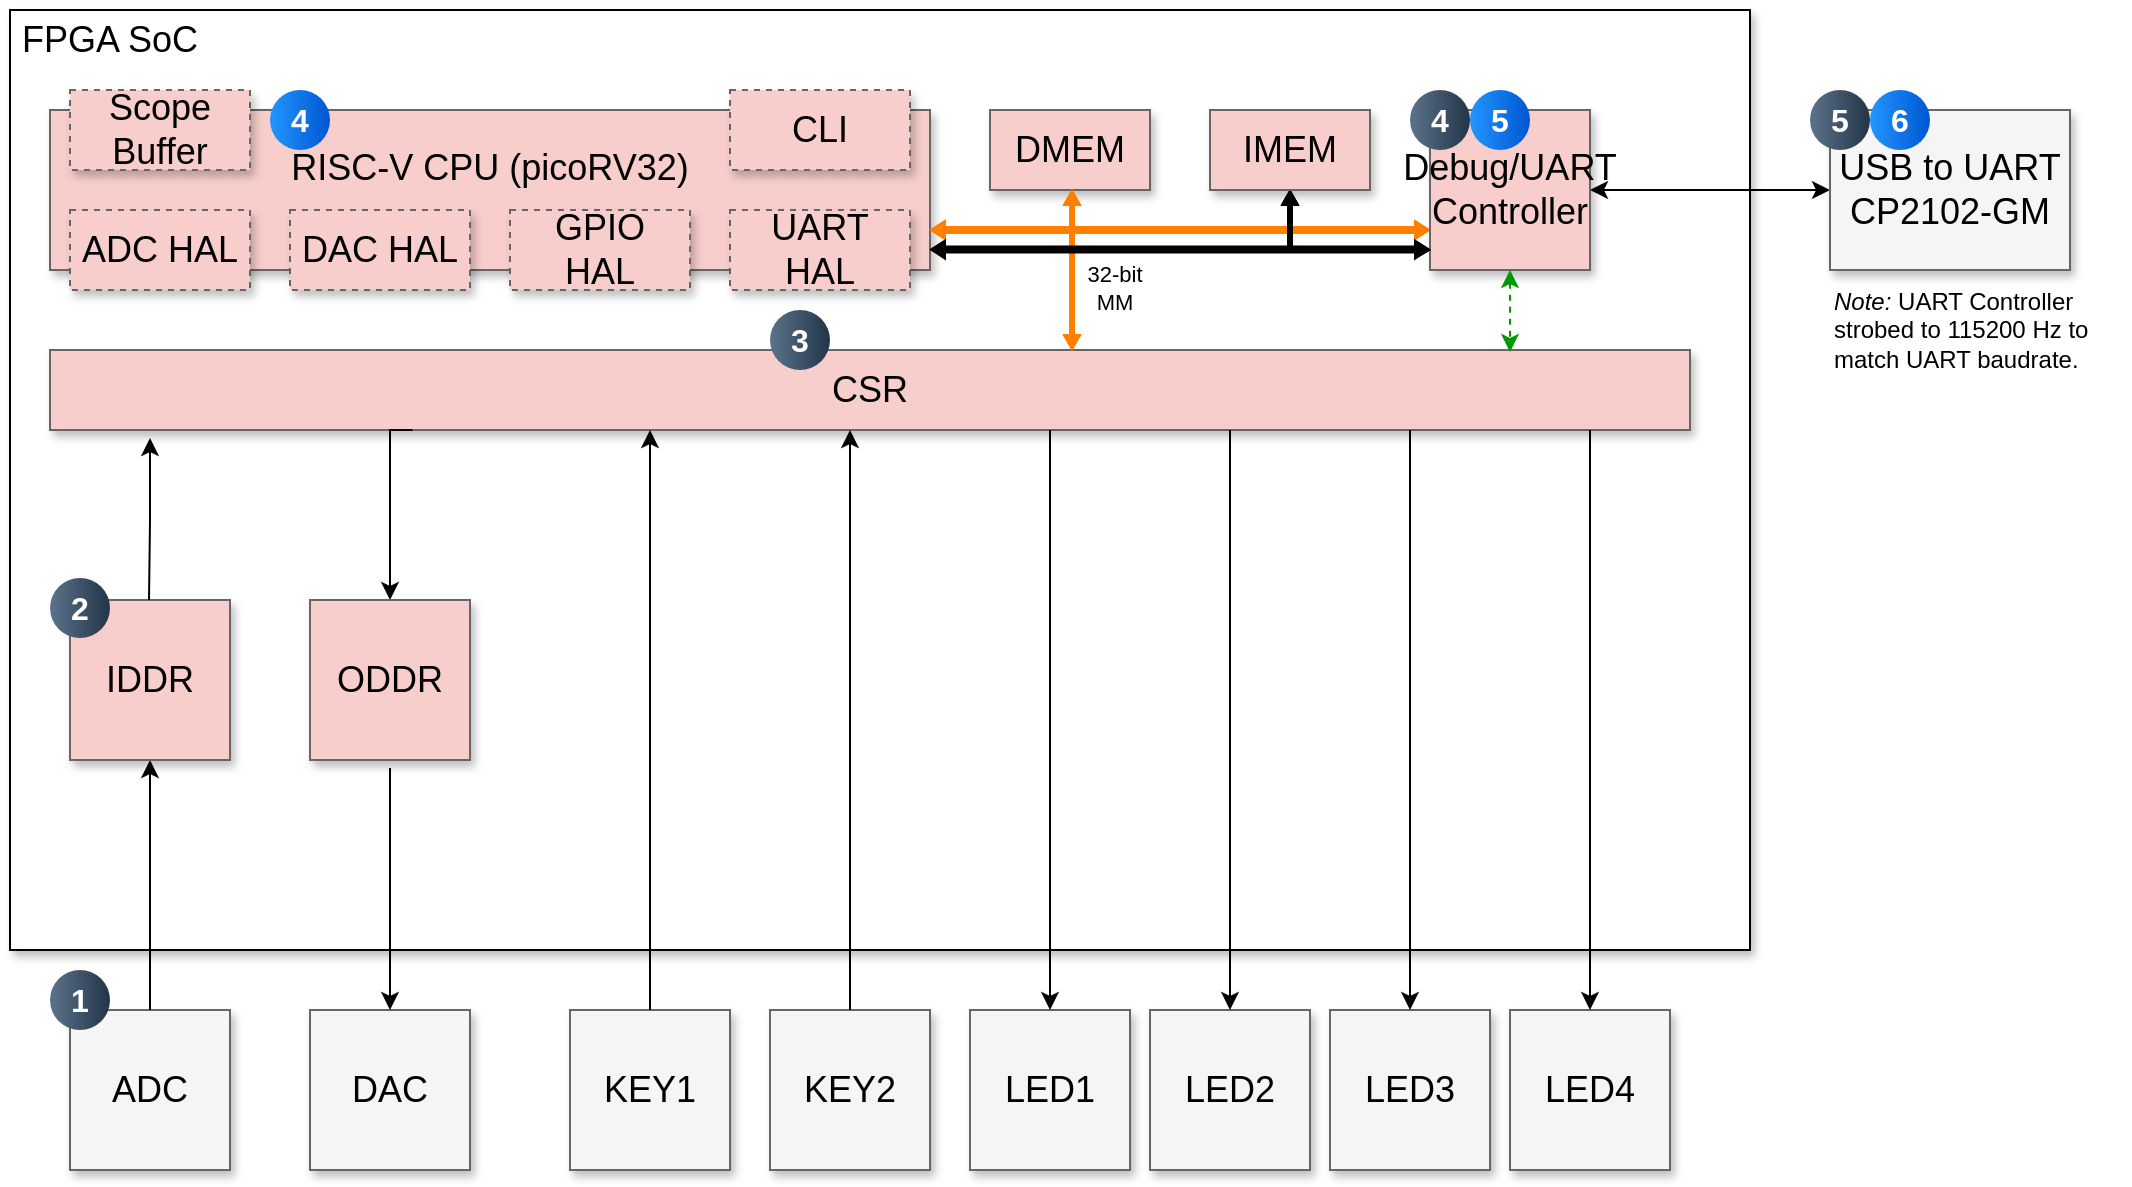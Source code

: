 <mxfile version="28.2.3">
  <diagram name="Architecture-HW-SoC" id="n7ktqfGt_y8apaov9upE">
    <mxGraphModel dx="1213" dy="730" grid="0" gridSize="10" guides="1" tooltips="1" connect="1" arrows="1" fold="1" page="1" pageScale="1.5" pageWidth="1169" pageHeight="826" background="none" math="0" shadow="0">
      <root>
        <mxCell id="8B_I5XsuLjigFJ2rEpg4-0" style=";html=1;" />
        <mxCell id="8B_I5XsuLjigFJ2rEpg4-1" style=";html=1;" parent="8B_I5XsuLjigFJ2rEpg4-0" />
        <mxCell id="8B_I5XsuLjigFJ2rEpg4-2" value="" style="rounded=0;whiteSpace=wrap;html=1;fillColor=default;shadow=1;" parent="8B_I5XsuLjigFJ2rEpg4-1" vertex="1">
          <mxGeometry x="50" y="30" width="870" height="470" as="geometry" />
        </mxCell>
        <mxCell id="8B_I5XsuLjigFJ2rEpg4-49" value="DMEM" style="whiteSpace=wrap;html=1;shadow=1;fontSize=18;fillColor=#F8CECC;strokeColor=#666666;" parent="8B_I5XsuLjigFJ2rEpg4-1" vertex="1">
          <mxGeometry x="540" y="80" width="80" height="40" as="geometry" />
        </mxCell>
        <mxCell id="8B_I5XsuLjigFJ2rEpg4-50" value="&lt;div&gt;&lt;br&gt;&lt;/div&gt;&lt;div&gt;RISC-V CPU (picoRV32)&lt;br&gt;&lt;br&gt;&lt;br&gt;&lt;/div&gt;" style="whiteSpace=wrap;html=1;shadow=1;fontSize=18;fillColor=#F8CECC;strokeColor=#666666;" parent="8B_I5XsuLjigFJ2rEpg4-1" vertex="1">
          <mxGeometry x="70" y="80" width="440" height="80" as="geometry" />
        </mxCell>
        <mxCell id="8B_I5XsuLjigFJ2rEpg4-72" value="CSR" style="whiteSpace=wrap;html=1;shadow=1;fontSize=18;fillColor=#F8CECC;strokeColor=#666666;" parent="8B_I5XsuLjigFJ2rEpg4-1" vertex="1">
          <mxGeometry x="70" y="200" width="820" height="40" as="geometry" />
        </mxCell>
        <mxCell id="8B_I5XsuLjigFJ2rEpg4-74" value="CLI" style="whiteSpace=wrap;html=1;shadow=1;fontSize=18;fillColor=#F8CECC;strokeColor=#666666;dashed=1;" parent="8B_I5XsuLjigFJ2rEpg4-1" vertex="1">
          <mxGeometry x="410" y="70" width="90" height="40" as="geometry" />
        </mxCell>
        <mxCell id="8B_I5XsuLjigFJ2rEpg4-75" style="edgeStyle=orthogonalEdgeStyle;rounded=0;orthogonalLoop=1;jettySize=auto;html=1;exitX=1;exitY=0.5;exitDx=0;exitDy=0;entryX=0;entryY=0.5;entryDx=0;entryDy=0;startArrow=classic;startFill=1;" parent="8B_I5XsuLjigFJ2rEpg4-1" source="8B_I5XsuLjigFJ2rEpg4-77" target="8B_I5XsuLjigFJ2rEpg4-163" edge="1">
          <mxGeometry relative="1" as="geometry" />
        </mxCell>
        <mxCell id="8B_I5XsuLjigFJ2rEpg4-76" style="edgeStyle=orthogonalEdgeStyle;rounded=0;orthogonalLoop=1;jettySize=auto;html=1;exitX=0;exitY=0.75;exitDx=0;exitDy=0;startArrow=classic;startFill=1;shape=flexArrow;endSize=2;startSize=2;width=3;startWidth=5;endWidth=5;labelBackgroundColor=default;fillColor=#FF8000;strokeColor=#FF8000;" parent="8B_I5XsuLjigFJ2rEpg4-1" source="8B_I5XsuLjigFJ2rEpg4-77" edge="1">
          <mxGeometry relative="1" as="geometry">
            <mxPoint x="510" y="140" as="targetPoint" />
          </mxGeometry>
        </mxCell>
        <mxCell id="8B_I5XsuLjigFJ2rEpg4-77" value="&lt;div&gt;Debug/UART&lt;/div&gt;&lt;div&gt;Controller&lt;br&gt;&lt;/div&gt;" style="whiteSpace=wrap;html=1;shadow=1;fontSize=18;fillColor=#F8CECC;strokeColor=#666666;" parent="8B_I5XsuLjigFJ2rEpg4-1" vertex="1">
          <mxGeometry x="760" y="80" width="80" height="80" as="geometry" />
        </mxCell>
        <mxCell id="8B_I5XsuLjigFJ2rEpg4-158" style="edgeStyle=orthogonalEdgeStyle;rounded=0;orthogonalLoop=1;jettySize=auto;html=1;exitX=0.5;exitY=0;exitDx=0;exitDy=0;startArrow=classic;startFill=1;shape=flexArrow;endSize=2;startSize=2;startWidth=5;endWidth=5;width=2;fillColor=#FF8000;strokeColor=#FF8000;" parent="8B_I5XsuLjigFJ2rEpg4-1" edge="1">
          <mxGeometry relative="1" as="geometry">
            <Array as="points">
              <mxPoint x="581" y="180" />
              <mxPoint x="581" y="180" />
            </Array>
            <mxPoint x="581" y="200" as="sourcePoint" />
            <mxPoint x="581" y="120" as="targetPoint" />
          </mxGeometry>
        </mxCell>
        <mxCell id="8B_I5XsuLjigFJ2rEpg4-159" value="FPGA SoC" style="text;html=1;align=center;verticalAlign=middle;whiteSpace=wrap;rounded=0;fontSize=18;" parent="8B_I5XsuLjigFJ2rEpg4-1" vertex="1">
          <mxGeometry x="50" y="30" width="100" height="30" as="geometry" />
        </mxCell>
        <mxCell id="8B_I5XsuLjigFJ2rEpg4-162" style="edgeStyle=orthogonalEdgeStyle;rounded=0;orthogonalLoop=1;jettySize=auto;html=1;exitX=0.5;exitY=1;exitDx=0;exitDy=0;startArrow=classic;startFill=1;dashed=1;strokeColor=#009900;" parent="8B_I5XsuLjigFJ2rEpg4-1" source="8B_I5XsuLjigFJ2rEpg4-77" edge="1">
          <mxGeometry relative="1" as="geometry">
            <mxPoint x="800" y="201" as="targetPoint" />
            <Array as="points">
              <mxPoint x="800" y="201" />
            </Array>
          </mxGeometry>
        </mxCell>
        <mxCell id="8B_I5XsuLjigFJ2rEpg4-163" value="&lt;div&gt;USB to UART&lt;/div&gt;&lt;div&gt;CP2102-GM&lt;br&gt;&lt;/div&gt;" style="whiteSpace=wrap;html=1;shadow=1;fontSize=18;fillColor=#f5f5f5;strokeColor=#666666;" parent="8B_I5XsuLjigFJ2rEpg4-1" vertex="1">
          <mxGeometry x="960" y="80" width="120" height="80" as="geometry" />
        </mxCell>
        <mxCell id="8B_I5XsuLjigFJ2rEpg4-165" value="&lt;i&gt;Note:&lt;/i&gt; UART Controller strobed to 115200 Hz to match UART baudrate." style="text;html=1;align=left;verticalAlign=middle;whiteSpace=wrap;rounded=0;fontSize=12;" parent="8B_I5XsuLjigFJ2rEpg4-1" vertex="1">
          <mxGeometry x="960" y="170" width="150" height="40" as="geometry" />
        </mxCell>
        <mxCell id="8B_I5XsuLjigFJ2rEpg4-167" style="edgeStyle=orthogonalEdgeStyle;rounded=0;orthogonalLoop=1;jettySize=auto;html=1;exitX=0.5;exitY=1;exitDx=0;exitDy=0;startArrow=classic;startFill=1;shape=flexArrow;endSize=2;startSize=2;width=2;startWidth=5;endWidth=5;strokeColor=light-dark(#000000,#000000);fillColor=light-dark(#000000,#000000);" parent="8B_I5XsuLjigFJ2rEpg4-1" source="8B_I5XsuLjigFJ2rEpg4-168" edge="1">
          <mxGeometry relative="1" as="geometry">
            <mxPoint x="760" y="150" as="targetPoint" />
            <Array as="points">
              <mxPoint x="690" y="150" />
            </Array>
          </mxGeometry>
        </mxCell>
        <mxCell id="8B_I5XsuLjigFJ2rEpg4-168" value="IMEM" style="whiteSpace=wrap;html=1;shadow=1;fontSize=18;fillColor=#F8CECC;strokeColor=#666666;" parent="8B_I5XsuLjigFJ2rEpg4-1" vertex="1">
          <mxGeometry x="650" y="80" width="80" height="40" as="geometry" />
        </mxCell>
        <mxCell id="8B_I5XsuLjigFJ2rEpg4-207" value="UART&lt;br&gt;HAL" style="whiteSpace=wrap;html=1;shadow=1;fontSize=18;fillColor=#F8CECC;strokeColor=#666666;dashed=1;" parent="8B_I5XsuLjigFJ2rEpg4-1" vertex="1">
          <mxGeometry x="410" y="130" width="90" height="40" as="geometry" />
        </mxCell>
        <mxCell id="8B_I5XsuLjigFJ2rEpg4-212" style="edgeStyle=orthogonalEdgeStyle;rounded=0;orthogonalLoop=1;jettySize=auto;html=1;exitX=0;exitY=0.75;exitDx=0;exitDy=0;startArrow=classic;startFill=1;shape=flexArrow;width=3;startWidth=5;endWidth=5;endSize=2;startSize=2;fillColor=light-dark(#000000,#000000);strokeColor=light-dark(#000000,#000000);" parent="8B_I5XsuLjigFJ2rEpg4-1" edge="1">
          <mxGeometry relative="1" as="geometry">
            <mxPoint x="510" y="149.8" as="targetPoint" />
            <mxPoint x="760" y="149.8" as="sourcePoint" />
          </mxGeometry>
        </mxCell>
        <mxCell id="8B_I5XsuLjigFJ2rEpg4-213" value="&lt;div&gt;32-bit&lt;/div&gt;&lt;div&gt;MM&lt;/div&gt;" style="edgeLabel;html=1;align=center;verticalAlign=middle;resizable=0;points=[];" parent="8B_I5XsuLjigFJ2rEpg4-212" connectable="0" vertex="1">
          <mxGeometry x="-0.006" y="-1" relative="1" as="geometry">
            <mxPoint x="-34" y="20" as="offset" />
          </mxGeometry>
        </mxCell>
        <mxCell id="8B_I5XsuLjigFJ2rEpg4-218" value="GPIO&lt;br&gt;HAL" style="whiteSpace=wrap;html=1;shadow=1;fontSize=18;fillColor=#F8CECC;strokeColor=#666666;dashed=1;" parent="8B_I5XsuLjigFJ2rEpg4-1" vertex="1">
          <mxGeometry x="300" y="130" width="90" height="40" as="geometry" />
        </mxCell>
        <mxCell id="Va-QMXJKrusjJfH4F5k_-0" value="LED2" style="whiteSpace=wrap;html=1;shadow=1;fontSize=18;fillColor=#f5f5f5;strokeColor=#666666;" parent="8B_I5XsuLjigFJ2rEpg4-1" vertex="1">
          <mxGeometry x="620" y="530" width="80" height="80" as="geometry" />
        </mxCell>
        <mxCell id="Va-QMXJKrusjJfH4F5k_-1" value="LED1" style="whiteSpace=wrap;html=1;shadow=1;fontSize=18;fillColor=#f5f5f5;strokeColor=#666666;" parent="8B_I5XsuLjigFJ2rEpg4-1" vertex="1">
          <mxGeometry x="530" y="530" width="80" height="80" as="geometry" />
        </mxCell>
        <mxCell id="Va-QMXJKrusjJfH4F5k_-2" value="KEY2" style="whiteSpace=wrap;html=1;shadow=1;fontSize=18;fillColor=#f5f5f5;strokeColor=#666666;" parent="8B_I5XsuLjigFJ2rEpg4-1" vertex="1">
          <mxGeometry x="430" y="530" width="80" height="80" as="geometry" />
        </mxCell>
        <mxCell id="Va-QMXJKrusjJfH4F5k_-3" value="KEY1" style="whiteSpace=wrap;html=1;shadow=1;fontSize=18;fillColor=#f5f5f5;strokeColor=#666666;" parent="8B_I5XsuLjigFJ2rEpg4-1" vertex="1">
          <mxGeometry x="330" y="530" width="80" height="80" as="geometry" />
        </mxCell>
        <mxCell id="Va-QMXJKrusjJfH4F5k_-4" value="ADC" style="whiteSpace=wrap;html=1;shadow=1;fontSize=18;fillColor=#f5f5f5;strokeColor=#666666;" parent="8B_I5XsuLjigFJ2rEpg4-1" vertex="1">
          <mxGeometry x="80" y="530" width="80" height="80" as="geometry" />
        </mxCell>
        <mxCell id="Va-QMXJKrusjJfH4F5k_-5" value="DAC" style="whiteSpace=wrap;html=1;shadow=1;fontSize=18;fillColor=#f5f5f5;strokeColor=#666666;" parent="8B_I5XsuLjigFJ2rEpg4-1" vertex="1">
          <mxGeometry x="200" y="530" width="80" height="80" as="geometry" />
        </mxCell>
        <mxCell id="Va-QMXJKrusjJfH4F5k_-6" style="edgeStyle=orthogonalEdgeStyle;rounded=0;orthogonalLoop=1;jettySize=auto;html=1;exitX=0.5;exitY=0;exitDx=0;exitDy=0;" parent="8B_I5XsuLjigFJ2rEpg4-1" source="Va-QMXJKrusjJfH4F5k_-3" target="8B_I5XsuLjigFJ2rEpg4-72" edge="1">
          <mxGeometry relative="1" as="geometry">
            <mxPoint x="440" y="240" as="targetPoint" />
            <Array as="points">
              <mxPoint x="370" y="350" />
              <mxPoint x="370" y="350" />
            </Array>
          </mxGeometry>
        </mxCell>
        <mxCell id="Va-QMXJKrusjJfH4F5k_-7" style="edgeStyle=orthogonalEdgeStyle;rounded=0;orthogonalLoop=1;jettySize=auto;html=1;exitX=0.5;exitY=0;exitDx=0;exitDy=0;" parent="8B_I5XsuLjigFJ2rEpg4-1" source="Va-QMXJKrusjJfH4F5k_-2" edge="1">
          <mxGeometry relative="1" as="geometry">
            <mxPoint x="470" y="240" as="targetPoint" />
            <Array as="points">
              <mxPoint x="470" y="240" />
            </Array>
          </mxGeometry>
        </mxCell>
        <mxCell id="Va-QMXJKrusjJfH4F5k_-8" style="edgeStyle=orthogonalEdgeStyle;rounded=0;orthogonalLoop=1;jettySize=auto;html=1;exitX=0.5;exitY=0;exitDx=0;exitDy=0;startArrow=classic;startFill=1;endArrow=none;" parent="8B_I5XsuLjigFJ2rEpg4-1" source="Va-QMXJKrusjJfH4F5k_-1" edge="1">
          <mxGeometry relative="1" as="geometry">
            <mxPoint x="570" y="240" as="targetPoint" />
            <Array as="points">
              <mxPoint x="570" y="370" />
              <mxPoint x="570" y="370" />
            </Array>
          </mxGeometry>
        </mxCell>
        <mxCell id="Va-QMXJKrusjJfH4F5k_-9" style="edgeStyle=orthogonalEdgeStyle;rounded=0;orthogonalLoop=1;jettySize=auto;html=1;exitX=0.5;exitY=0;exitDx=0;exitDy=0;startArrow=classic;startFill=1;endArrow=none;" parent="8B_I5XsuLjigFJ2rEpg4-1" source="Va-QMXJKrusjJfH4F5k_-0" edge="1">
          <mxGeometry relative="1" as="geometry">
            <mxPoint x="660" y="240" as="targetPoint" />
            <Array as="points">
              <mxPoint x="660" y="240" />
              <mxPoint x="660" y="240" />
            </Array>
          </mxGeometry>
        </mxCell>
        <mxCell id="Va-QMXJKrusjJfH4F5k_-13" value="" style="edgeStyle=orthogonalEdgeStyle;rounded=0;orthogonalLoop=1;jettySize=auto;html=1;exitX=0.5;exitY=0;exitDx=0;exitDy=0;startArrow=classic;startFill=1;endArrow=none;entryX=0.221;entryY=1;entryDx=0;entryDy=0;entryPerimeter=0;" parent="8B_I5XsuLjigFJ2rEpg4-1" source="q50txP0Wd7KXBoVbhiD6-1" target="8B_I5XsuLjigFJ2rEpg4-72" edge="1">
          <mxGeometry relative="1" as="geometry">
            <mxPoint x="-360" y="440" as="sourcePoint" />
            <mxPoint x="240" y="250" as="targetPoint" />
            <Array as="points">
              <mxPoint x="240" y="240" />
            </Array>
          </mxGeometry>
        </mxCell>
        <mxCell id="_IqJBoOuiGFbdVvYCN14-6" value="Scope&lt;br&gt;Buffer" style="whiteSpace=wrap;html=1;shadow=1;fontSize=18;fillColor=#F8CECC;strokeColor=#666666;dashed=1;" parent="8B_I5XsuLjigFJ2rEpg4-1" vertex="1">
          <mxGeometry x="80" y="70" width="90" height="40" as="geometry" />
        </mxCell>
        <mxCell id="_IqJBoOuiGFbdVvYCN14-8" value="ADC HAL" style="whiteSpace=wrap;html=1;shadow=1;fontSize=18;fillColor=#F8CECC;strokeColor=#666666;dashed=1;" parent="8B_I5XsuLjigFJ2rEpg4-1" vertex="1">
          <mxGeometry x="80" y="130" width="90" height="40" as="geometry" />
        </mxCell>
        <mxCell id="_IqJBoOuiGFbdVvYCN14-9" value="DAC HAL" style="whiteSpace=wrap;html=1;shadow=1;fontSize=18;fillColor=#F8CECC;strokeColor=#666666;dashed=1;" parent="8B_I5XsuLjigFJ2rEpg4-1" vertex="1">
          <mxGeometry x="190" y="130" width="90" height="40" as="geometry" />
        </mxCell>
        <mxCell id="q50txP0Wd7KXBoVbhiD6-1" value="ODDR" style="whiteSpace=wrap;html=1;shadow=1;fontSize=18;fillColor=#F8CECC;strokeColor=#666666;" parent="8B_I5XsuLjigFJ2rEpg4-1" vertex="1">
          <mxGeometry x="200" y="325" width="80" height="80" as="geometry" />
        </mxCell>
        <mxCell id="q50txP0Wd7KXBoVbhiD6-2" value="" style="edgeStyle=orthogonalEdgeStyle;rounded=0;orthogonalLoop=1;jettySize=auto;html=1;exitX=0.5;exitY=0;exitDx=0;exitDy=0;entryX=0.5;entryY=1;entryDx=0;entryDy=0;" parent="8B_I5XsuLjigFJ2rEpg4-1" source="Va-QMXJKrusjJfH4F5k_-4" target="q50txP0Wd7KXBoVbhiD6-0" edge="1">
          <mxGeometry relative="1" as="geometry">
            <mxPoint x="120" y="470" as="sourcePoint" />
            <mxPoint x="120" y="239" as="targetPoint" />
            <Array as="points" />
          </mxGeometry>
        </mxCell>
        <mxCell id="q50txP0Wd7KXBoVbhiD6-0" value="IDDR" style="whiteSpace=wrap;html=1;shadow=1;fontSize=18;fillColor=#F8CECC;strokeColor=#666666;" parent="8B_I5XsuLjigFJ2rEpg4-1" vertex="1">
          <mxGeometry x="80" y="325" width="80" height="80" as="geometry" />
        </mxCell>
        <mxCell id="q50txP0Wd7KXBoVbhiD6-4" value="" style="edgeStyle=orthogonalEdgeStyle;rounded=0;orthogonalLoop=1;jettySize=auto;html=1;exitX=0.5;exitY=0;exitDx=0;exitDy=0;startArrow=classic;startFill=1;endArrow=none;" parent="8B_I5XsuLjigFJ2rEpg4-1" source="Va-QMXJKrusjJfH4F5k_-5" edge="1">
          <mxGeometry relative="1" as="geometry">
            <mxPoint x="240" y="440" as="sourcePoint" />
            <mxPoint x="240" y="409" as="targetPoint" />
            <Array as="points" />
          </mxGeometry>
        </mxCell>
        <mxCell id="q50txP0Wd7KXBoVbhiD6-6" value="LED3" style="whiteSpace=wrap;html=1;shadow=1;fontSize=18;fillColor=#f5f5f5;strokeColor=#666666;" parent="8B_I5XsuLjigFJ2rEpg4-1" vertex="1">
          <mxGeometry x="710" y="530" width="80" height="80" as="geometry" />
        </mxCell>
        <mxCell id="q50txP0Wd7KXBoVbhiD6-7" value="LED4" style="whiteSpace=wrap;html=1;shadow=1;fontSize=18;fillColor=#f5f5f5;strokeColor=#666666;" parent="8B_I5XsuLjigFJ2rEpg4-1" vertex="1">
          <mxGeometry x="800" y="530" width="80" height="80" as="geometry" />
        </mxCell>
        <mxCell id="q50txP0Wd7KXBoVbhiD6-10" style="edgeStyle=orthogonalEdgeStyle;rounded=0;orthogonalLoop=1;jettySize=auto;html=1;exitX=0.5;exitY=0;exitDx=0;exitDy=0;startArrow=classic;startFill=1;endArrow=none;" parent="8B_I5XsuLjigFJ2rEpg4-1" source="q50txP0Wd7KXBoVbhiD6-6" edge="1">
          <mxGeometry relative="1" as="geometry">
            <mxPoint x="750" y="240" as="targetPoint" />
            <Array as="points">
              <mxPoint x="750" y="240" />
            </Array>
            <mxPoint x="760" y="550" as="sourcePoint" />
          </mxGeometry>
        </mxCell>
        <mxCell id="q50txP0Wd7KXBoVbhiD6-11" style="edgeStyle=orthogonalEdgeStyle;rounded=0;orthogonalLoop=1;jettySize=auto;html=1;exitX=0.5;exitY=0;exitDx=0;exitDy=0;startArrow=classic;startFill=1;endArrow=none;" parent="8B_I5XsuLjigFJ2rEpg4-1" source="q50txP0Wd7KXBoVbhiD6-7" edge="1">
          <mxGeometry relative="1" as="geometry">
            <mxPoint x="840" y="240" as="targetPoint" />
            <Array as="points">
              <mxPoint x="840" y="240" />
            </Array>
            <mxPoint x="830" y="470" as="sourcePoint" />
          </mxGeometry>
        </mxCell>
        <mxCell id="q50txP0Wd7KXBoVbhiD6-12" value="1" style="ellipse;whiteSpace=wrap;html=1;aspect=fixed;rotation=0;gradientColor=#223548;strokeColor=none;gradientDirection=east;fillColor=#5b738b;rounded=0;pointerEvents=0;fontFamily=Helvetica;fontSize=16;fontColor=#FFFFFF;spacingTop=4;spacingBottom=4;spacingLeft=4;spacingRight=4;points=[];fontStyle=1" parent="8B_I5XsuLjigFJ2rEpg4-1" vertex="1">
          <mxGeometry x="70" y="510" width="30" height="30" as="geometry" />
        </mxCell>
        <mxCell id="q50txP0Wd7KXBoVbhiD6-14" value="3" style="ellipse;whiteSpace=wrap;html=1;aspect=fixed;rotation=0;gradientColor=#223548;strokeColor=none;gradientDirection=east;fillColor=#5b738b;rounded=0;pointerEvents=0;fontFamily=Helvetica;fontSize=16;fontColor=#FFFFFF;spacingTop=4;spacingBottom=4;spacingLeft=4;spacingRight=4;points=[];fontStyle=1" parent="8B_I5XsuLjigFJ2rEpg4-1" vertex="1">
          <mxGeometry x="430" y="180" width="30" height="30" as="geometry" />
        </mxCell>
        <mxCell id="q50txP0Wd7KXBoVbhiD6-15" value="4" style="ellipse;whiteSpace=wrap;html=1;aspect=fixed;rotation=0;gradientColor=#223548;strokeColor=none;gradientDirection=east;fillColor=#5b738b;rounded=0;pointerEvents=0;fontFamily=Helvetica;fontSize=16;fontColor=#FFFFFF;spacingTop=4;spacingBottom=4;spacingLeft=4;spacingRight=4;points=[];fontStyle=1" parent="8B_I5XsuLjigFJ2rEpg4-1" vertex="1">
          <mxGeometry x="750" y="70" width="30" height="30" as="geometry" />
        </mxCell>
        <mxCell id="q50txP0Wd7KXBoVbhiD6-16" value="5" style="ellipse;whiteSpace=wrap;html=1;aspect=fixed;rotation=0;gradientColor=#223548;strokeColor=none;gradientDirection=east;fillColor=#5b738b;rounded=0;pointerEvents=0;fontFamily=Helvetica;fontSize=16;fontColor=#FFFFFF;spacingTop=4;spacingBottom=4;spacingLeft=4;spacingRight=4;points=[];fontStyle=1" parent="8B_I5XsuLjigFJ2rEpg4-1" vertex="1">
          <mxGeometry x="950" y="70" width="30" height="30" as="geometry" />
        </mxCell>
        <mxCell id="q50txP0Wd7KXBoVbhiD6-17" value="4" style="ellipse;whiteSpace=wrap;html=1;aspect=fixed;rotation=0;gradientColor=#0057D2;strokeColor=none;gradientDirection=east;fillColor=#2395FF;rounded=0;pointerEvents=0;fontFamily=Helvetica;fontSize=16;fontColor=#FFFFFF;spacingTop=4;spacingBottom=4;spacingLeft=4;spacingRight=4;points=[];fontStyle=1" parent="8B_I5XsuLjigFJ2rEpg4-1" vertex="1">
          <mxGeometry x="180" y="70" width="30" height="30" as="geometry" />
        </mxCell>
        <mxCell id="q50txP0Wd7KXBoVbhiD6-18" value="5" style="ellipse;whiteSpace=wrap;html=1;aspect=fixed;rotation=0;gradientColor=#0057D2;strokeColor=none;gradientDirection=east;fillColor=#2395FF;rounded=0;pointerEvents=0;fontFamily=Helvetica;fontSize=16;fontColor=#FFFFFF;spacingTop=4;spacingBottom=4;spacingLeft=4;spacingRight=4;points=[];fontStyle=1" parent="8B_I5XsuLjigFJ2rEpg4-1" vertex="1">
          <mxGeometry x="780" y="70" width="30" height="30" as="geometry" />
        </mxCell>
        <mxCell id="q50txP0Wd7KXBoVbhiD6-19" value="6" style="ellipse;whiteSpace=wrap;html=1;aspect=fixed;rotation=0;gradientColor=#0057D2;strokeColor=none;gradientDirection=east;fillColor=#2395FF;rounded=0;pointerEvents=0;fontFamily=Helvetica;fontSize=16;fontColor=#FFFFFF;spacingTop=4;spacingBottom=4;spacingLeft=4;spacingRight=4;points=[];fontStyle=1" parent="8B_I5XsuLjigFJ2rEpg4-1" vertex="1">
          <mxGeometry x="980" y="70" width="30" height="30" as="geometry" />
        </mxCell>
        <mxCell id="q50txP0Wd7KXBoVbhiD6-22" value="2" style="ellipse;whiteSpace=wrap;html=1;aspect=fixed;rotation=0;gradientColor=#223548;strokeColor=none;gradientDirection=east;fillColor=#5b738b;rounded=0;pointerEvents=0;fontFamily=Helvetica;fontSize=16;fontColor=#FFFFFF;spacingTop=4;spacingBottom=4;spacingLeft=4;spacingRight=4;points=[];fontStyle=1" parent="8B_I5XsuLjigFJ2rEpg4-1" vertex="1">
          <mxGeometry x="70" y="314" width="30" height="30" as="geometry" />
        </mxCell>
        <mxCell id="z7mmpEyRjCWxz5ZieYY2-0" value="" style="edgeStyle=orthogonalEdgeStyle;rounded=0;orthogonalLoop=1;jettySize=auto;html=1;exitX=0.5;exitY=0;exitDx=0;exitDy=0;" edge="1" parent="8B_I5XsuLjigFJ2rEpg4-1">
          <mxGeometry relative="1" as="geometry">
            <mxPoint x="119.5" y="325" as="sourcePoint" />
            <mxPoint x="120" y="244" as="targetPoint" />
            <Array as="points" />
          </mxGeometry>
        </mxCell>
      </root>
    </mxGraphModel>
  </diagram>
</mxfile>
